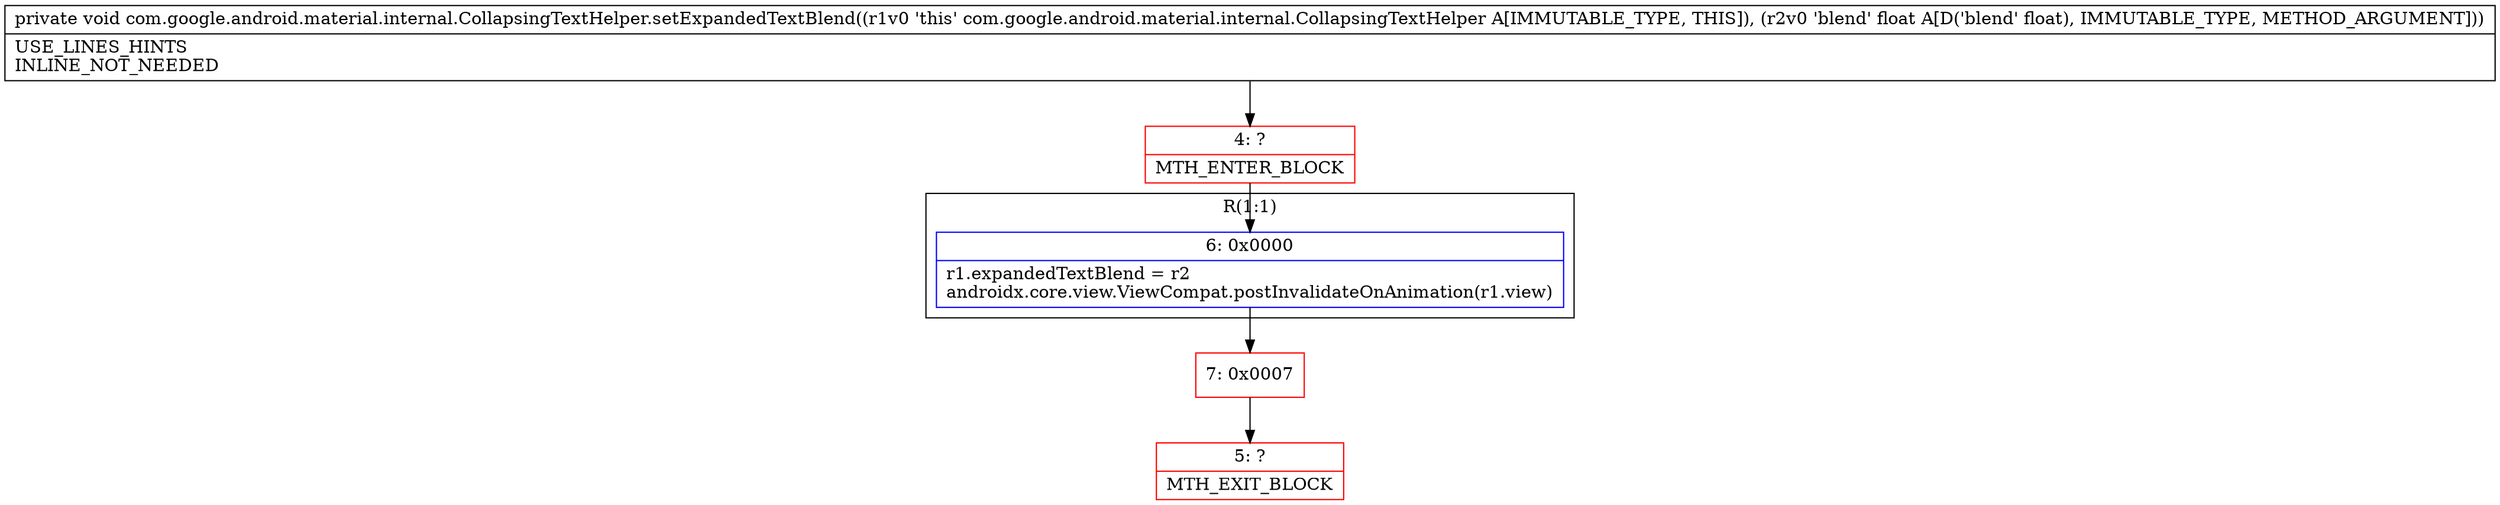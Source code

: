 digraph "CFG forcom.google.android.material.internal.CollapsingTextHelper.setExpandedTextBlend(F)V" {
subgraph cluster_Region_2019554194 {
label = "R(1:1)";
node [shape=record,color=blue];
Node_6 [shape=record,label="{6\:\ 0x0000|r1.expandedTextBlend = r2\landroidx.core.view.ViewCompat.postInvalidateOnAnimation(r1.view)\l}"];
}
Node_4 [shape=record,color=red,label="{4\:\ ?|MTH_ENTER_BLOCK\l}"];
Node_7 [shape=record,color=red,label="{7\:\ 0x0007}"];
Node_5 [shape=record,color=red,label="{5\:\ ?|MTH_EXIT_BLOCK\l}"];
MethodNode[shape=record,label="{private void com.google.android.material.internal.CollapsingTextHelper.setExpandedTextBlend((r1v0 'this' com.google.android.material.internal.CollapsingTextHelper A[IMMUTABLE_TYPE, THIS]), (r2v0 'blend' float A[D('blend' float), IMMUTABLE_TYPE, METHOD_ARGUMENT]))  | USE_LINES_HINTS\lINLINE_NOT_NEEDED\l}"];
MethodNode -> Node_4;Node_6 -> Node_7;
Node_4 -> Node_6;
Node_7 -> Node_5;
}

